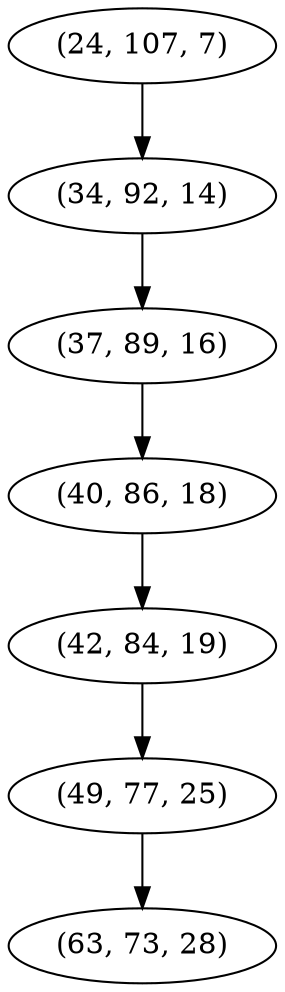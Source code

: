 digraph tree {
    "(24, 107, 7)";
    "(34, 92, 14)";
    "(37, 89, 16)";
    "(40, 86, 18)";
    "(42, 84, 19)";
    "(49, 77, 25)";
    "(63, 73, 28)";
    "(24, 107, 7)" -> "(34, 92, 14)";
    "(34, 92, 14)" -> "(37, 89, 16)";
    "(37, 89, 16)" -> "(40, 86, 18)";
    "(40, 86, 18)" -> "(42, 84, 19)";
    "(42, 84, 19)" -> "(49, 77, 25)";
    "(49, 77, 25)" -> "(63, 73, 28)";
}

